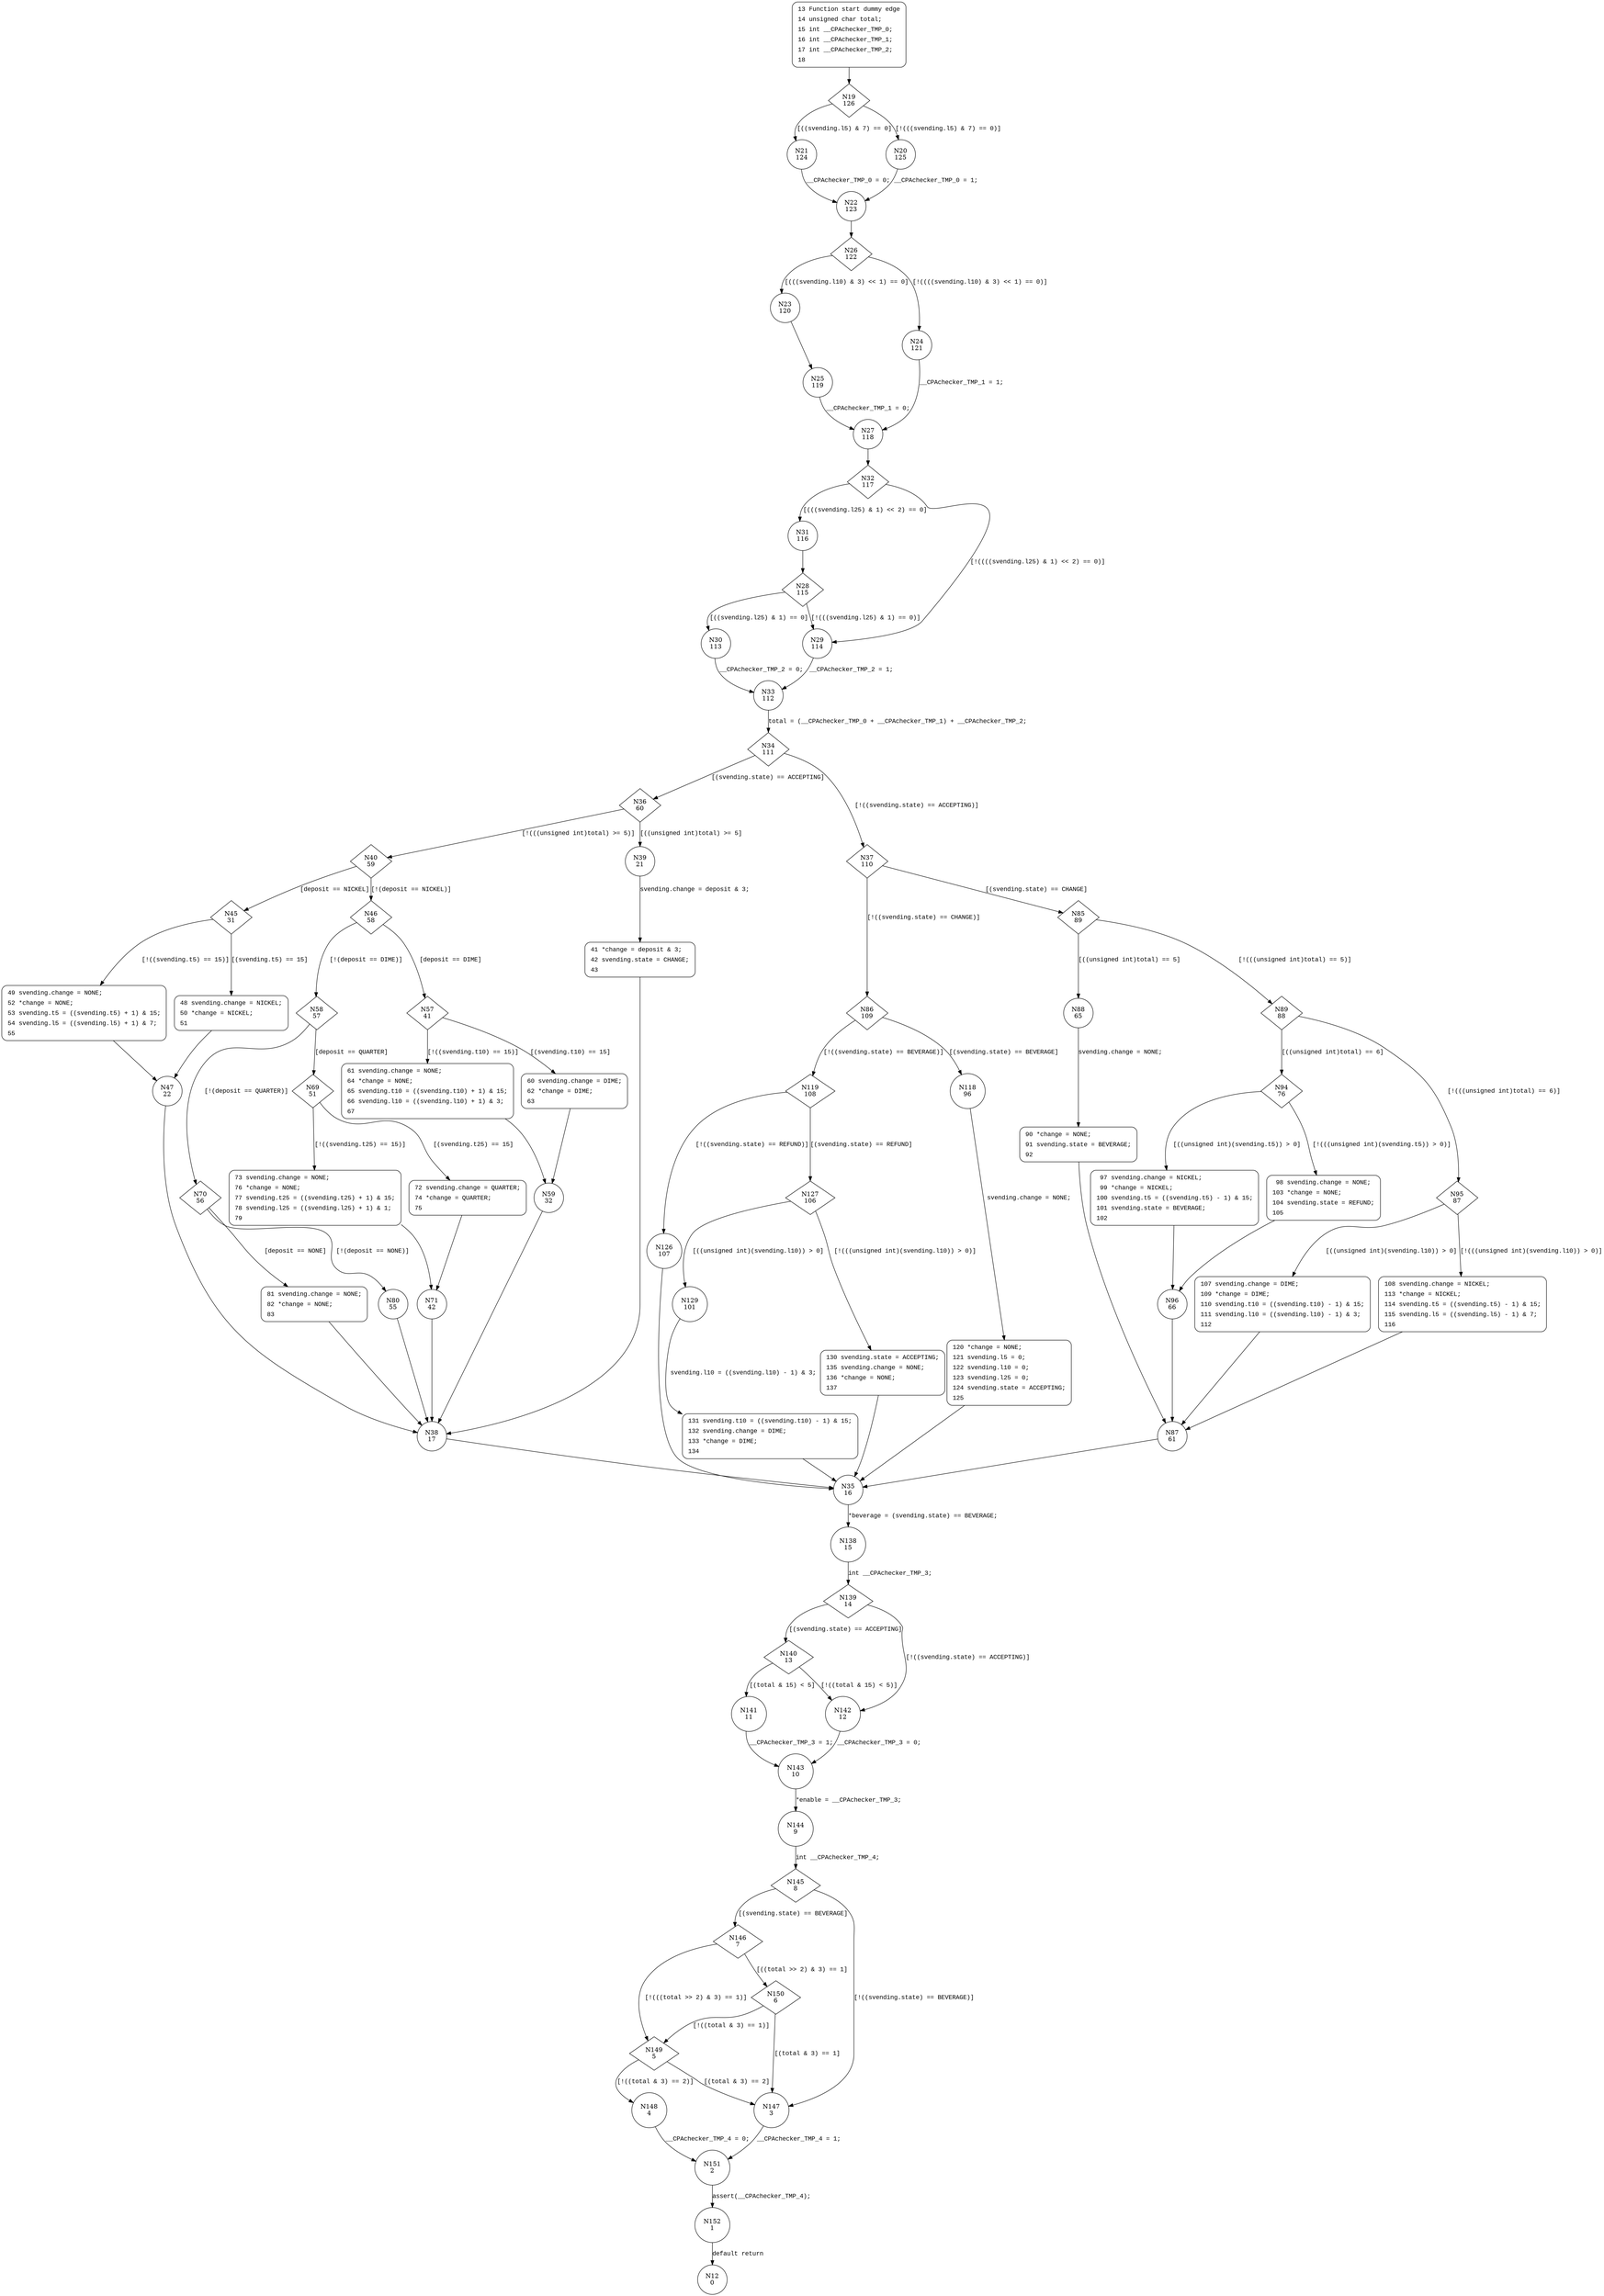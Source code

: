 digraph vending {
19 [shape="diamond" label="N19\n126"]
21 [shape="circle" label="N21\n124"]
20 [shape="circle" label="N20\n125"]
22 [shape="circle" label="N22\n123"]
26 [shape="diamond" label="N26\n122"]
23 [shape="circle" label="N23\n120"]
24 [shape="circle" label="N24\n121"]
27 [shape="circle" label="N27\n118"]
32 [shape="diamond" label="N32\n117"]
31 [shape="circle" label="N31\n116"]
29 [shape="circle" label="N29\n114"]
33 [shape="circle" label="N33\n112"]
34 [shape="diamond" label="N34\n111"]
36 [shape="diamond" label="N36\n60"]
37 [shape="diamond" label="N37\n110"]
85 [shape="diamond" label="N85\n89"]
86 [shape="diamond" label="N86\n109"]
118 [shape="circle" label="N118\n96"]
119 [shape="diamond" label="N119\n108"]
127 [shape="diamond" label="N127\n106"]
126 [shape="circle" label="N126\n107"]
35 [shape="circle" label="N35\n16"]
138 [shape="circle" label="N138\n15"]
139 [shape="diamond" label="N139\n14"]
140 [shape="diamond" label="N140\n13"]
142 [shape="circle" label="N142\n12"]
143 [shape="circle" label="N143\n10"]
144 [shape="circle" label="N144\n9"]
145 [shape="diamond" label="N145\n8"]
146 [shape="diamond" label="N146\n7"]
147 [shape="circle" label="N147\n3"]
151 [shape="circle" label="N151\n2"]
152 [shape="circle" label="N152\n1"]
150 [shape="diamond" label="N150\n6"]
149 [shape="diamond" label="N149\n5"]
148 [shape="circle" label="N148\n4"]
141 [shape="circle" label="N141\n11"]
129 [shape="circle" label="N129\n101"]
130 [shape="circle" label="N130\n105"]
131 [shape="circle" label="N131\n100"]
120 [shape="circle" label="N120\n95"]
88 [shape="circle" label="N88\n65"]
89 [shape="diamond" label="N89\n88"]
94 [shape="diamond" label="N94\n76"]
95 [shape="diamond" label="N95\n87"]
107 [shape="circle" label="N107\n81"]
108 [shape="circle" label="N108\n86"]
87 [shape="circle" label="N87\n61"]
97 [shape="circle" label="N97\n71"]
98 [shape="circle" label="N98\n75"]
96 [shape="circle" label="N96\n66"]
90 [shape="circle" label="N90\n64"]
39 [shape="circle" label="N39\n21"]
40 [shape="diamond" label="N40\n59"]
45 [shape="diamond" label="N45\n31"]
46 [shape="diamond" label="N46\n58"]
57 [shape="diamond" label="N57\n41"]
58 [shape="diamond" label="N58\n57"]
69 [shape="diamond" label="N69\n51"]
70 [shape="diamond" label="N70\n56"]
81 [shape="circle" label="N81\n54"]
80 [shape="circle" label="N80\n55"]
38 [shape="circle" label="N38\n17"]
72 [shape="circle" label="N72\n45"]
73 [shape="circle" label="N73\n50"]
71 [shape="circle" label="N71\n42"]
60 [shape="circle" label="N60\n35"]
61 [shape="circle" label="N61\n40"]
59 [shape="circle" label="N59\n32"]
48 [shape="circle" label="N48\n25"]
49 [shape="circle" label="N49\n30"]
47 [shape="circle" label="N47\n22"]
41 [shape="circle" label="N41\n20"]
28 [shape="diamond" label="N28\n115"]
30 [shape="circle" label="N30\n113"]
25 [shape="circle" label="N25\n119"]
12 [shape="circle" label="N12\n0"]
13 [style="filled,bold" penwidth="1" fillcolor="white" fontname="Courier New" shape="Mrecord" label=<<table border="0" cellborder="0" cellpadding="3" bgcolor="white"><tr><td align="right">13</td><td align="left">Function start dummy edge</td></tr><tr><td align="right">14</td><td align="left">unsigned char total;</td></tr><tr><td align="right">15</td><td align="left">int __CPAchecker_TMP_0;</td></tr><tr><td align="right">16</td><td align="left">int __CPAchecker_TMP_1;</td></tr><tr><td align="right">17</td><td align="left">int __CPAchecker_TMP_2;</td></tr><tr><td align="right">18</td><td align="left"></td></tr></table>>]
13 -> 19[label=""]
130 [style="filled,bold" penwidth="1" fillcolor="white" fontname="Courier New" shape="Mrecord" label=<<table border="0" cellborder="0" cellpadding="3" bgcolor="white"><tr><td align="right">130</td><td align="left">svending.state = ACCEPTING;</td></tr><tr><td align="right">135</td><td align="left">svending.change = NONE;</td></tr><tr><td align="right">136</td><td align="left">*change = NONE;</td></tr><tr><td align="right">137</td><td align="left"></td></tr></table>>]
130 -> 35[label=""]
131 [style="filled,bold" penwidth="1" fillcolor="white" fontname="Courier New" shape="Mrecord" label=<<table border="0" cellborder="0" cellpadding="3" bgcolor="white"><tr><td align="right">131</td><td align="left">svending.t10 = ((svending.t10) - 1) &amp; 15;</td></tr><tr><td align="right">132</td><td align="left">svending.change = DIME;</td></tr><tr><td align="right">133</td><td align="left">*change = DIME;</td></tr><tr><td align="right">134</td><td align="left"></td></tr></table>>]
131 -> 35[label=""]
120 [style="filled,bold" penwidth="1" fillcolor="white" fontname="Courier New" shape="Mrecord" label=<<table border="0" cellborder="0" cellpadding="3" bgcolor="white"><tr><td align="right">120</td><td align="left">*change = NONE;</td></tr><tr><td align="right">121</td><td align="left">svending.l5 = 0;</td></tr><tr><td align="right">122</td><td align="left">svending.l10 = 0;</td></tr><tr><td align="right">123</td><td align="left">svending.l25 = 0;</td></tr><tr><td align="right">124</td><td align="left">svending.state = ACCEPTING;</td></tr><tr><td align="right">125</td><td align="left"></td></tr></table>>]
120 -> 35[label=""]
108 [style="filled,bold" penwidth="1" fillcolor="white" fontname="Courier New" shape="Mrecord" label=<<table border="0" cellborder="0" cellpadding="3" bgcolor="white"><tr><td align="right">108</td><td align="left">svending.change = NICKEL;</td></tr><tr><td align="right">113</td><td align="left">*change = NICKEL;</td></tr><tr><td align="right">114</td><td align="left">svending.t5 = ((svending.t5) - 1) &amp; 15;</td></tr><tr><td align="right">115</td><td align="left">svending.l5 = ((svending.l5) - 1) &amp; 7;</td></tr><tr><td align="right">116</td><td align="left"></td></tr></table>>]
108 -> 87[label=""]
107 [style="filled,bold" penwidth="1" fillcolor="white" fontname="Courier New" shape="Mrecord" label=<<table border="0" cellborder="0" cellpadding="3" bgcolor="white"><tr><td align="right">107</td><td align="left">svending.change = DIME;</td></tr><tr><td align="right">109</td><td align="left">*change = DIME;</td></tr><tr><td align="right">110</td><td align="left">svending.t10 = ((svending.t10) - 1) &amp; 15;</td></tr><tr><td align="right">111</td><td align="left">svending.l10 = ((svending.l10) - 1) &amp; 3;</td></tr><tr><td align="right">112</td><td align="left"></td></tr></table>>]
107 -> 87[label=""]
98 [style="filled,bold" penwidth="1" fillcolor="white" fontname="Courier New" shape="Mrecord" label=<<table border="0" cellborder="0" cellpadding="3" bgcolor="white"><tr><td align="right">98</td><td align="left">svending.change = NONE;</td></tr><tr><td align="right">103</td><td align="left">*change = NONE;</td></tr><tr><td align="right">104</td><td align="left">svending.state = REFUND;</td></tr><tr><td align="right">105</td><td align="left"></td></tr></table>>]
98 -> 96[label=""]
97 [style="filled,bold" penwidth="1" fillcolor="white" fontname="Courier New" shape="Mrecord" label=<<table border="0" cellborder="0" cellpadding="3" bgcolor="white"><tr><td align="right">97</td><td align="left">svending.change = NICKEL;</td></tr><tr><td align="right">99</td><td align="left">*change = NICKEL;</td></tr><tr><td align="right">100</td><td align="left">svending.t5 = ((svending.t5) - 1) &amp; 15;</td></tr><tr><td align="right">101</td><td align="left">svending.state = BEVERAGE;</td></tr><tr><td align="right">102</td><td align="left"></td></tr></table>>]
97 -> 96[label=""]
90 [style="filled,bold" penwidth="1" fillcolor="white" fontname="Courier New" shape="Mrecord" label=<<table border="0" cellborder="0" cellpadding="3" bgcolor="white"><tr><td align="right">90</td><td align="left">*change = NONE;</td></tr><tr><td align="right">91</td><td align="left">svending.state = BEVERAGE;</td></tr><tr><td align="right">92</td><td align="left"></td></tr></table>>]
90 -> 87[label=""]
81 [style="filled,bold" penwidth="1" fillcolor="white" fontname="Courier New" shape="Mrecord" label=<<table border="0" cellborder="0" cellpadding="3" bgcolor="white"><tr><td align="right">81</td><td align="left">svending.change = NONE;</td></tr><tr><td align="right">82</td><td align="left">*change = NONE;</td></tr><tr><td align="right">83</td><td align="left"></td></tr></table>>]
81 -> 38[label=""]
73 [style="filled,bold" penwidth="1" fillcolor="white" fontname="Courier New" shape="Mrecord" label=<<table border="0" cellborder="0" cellpadding="3" bgcolor="white"><tr><td align="right">73</td><td align="left">svending.change = NONE;</td></tr><tr><td align="right">76</td><td align="left">*change = NONE;</td></tr><tr><td align="right">77</td><td align="left">svending.t25 = ((svending.t25) + 1) &amp; 15;</td></tr><tr><td align="right">78</td><td align="left">svending.l25 = ((svending.l25) + 1) &amp; 1;</td></tr><tr><td align="right">79</td><td align="left"></td></tr></table>>]
73 -> 71[label=""]
72 [style="filled,bold" penwidth="1" fillcolor="white" fontname="Courier New" shape="Mrecord" label=<<table border="0" cellborder="0" cellpadding="3" bgcolor="white"><tr><td align="right">72</td><td align="left">svending.change = QUARTER;</td></tr><tr><td align="right">74</td><td align="left">*change = QUARTER;</td></tr><tr><td align="right">75</td><td align="left"></td></tr></table>>]
72 -> 71[label=""]
61 [style="filled,bold" penwidth="1" fillcolor="white" fontname="Courier New" shape="Mrecord" label=<<table border="0" cellborder="0" cellpadding="3" bgcolor="white"><tr><td align="right">61</td><td align="left">svending.change = NONE;</td></tr><tr><td align="right">64</td><td align="left">*change = NONE;</td></tr><tr><td align="right">65</td><td align="left">svending.t10 = ((svending.t10) + 1) &amp; 15;</td></tr><tr><td align="right">66</td><td align="left">svending.l10 = ((svending.l10) + 1) &amp; 3;</td></tr><tr><td align="right">67</td><td align="left"></td></tr></table>>]
61 -> 59[label=""]
60 [style="filled,bold" penwidth="1" fillcolor="white" fontname="Courier New" shape="Mrecord" label=<<table border="0" cellborder="0" cellpadding="3" bgcolor="white"><tr><td align="right">60</td><td align="left">svending.change = DIME;</td></tr><tr><td align="right">62</td><td align="left">*change = DIME;</td></tr><tr><td align="right">63</td><td align="left"></td></tr></table>>]
60 -> 59[label=""]
49 [style="filled,bold" penwidth="1" fillcolor="white" fontname="Courier New" shape="Mrecord" label=<<table border="0" cellborder="0" cellpadding="3" bgcolor="white"><tr><td align="right">49</td><td align="left">svending.change = NONE;</td></tr><tr><td align="right">52</td><td align="left">*change = NONE;</td></tr><tr><td align="right">53</td><td align="left">svending.t5 = ((svending.t5) + 1) &amp; 15;</td></tr><tr><td align="right">54</td><td align="left">svending.l5 = ((svending.l5) + 1) &amp; 7;</td></tr><tr><td align="right">55</td><td align="left"></td></tr></table>>]
49 -> 47[label=""]
48 [style="filled,bold" penwidth="1" fillcolor="white" fontname="Courier New" shape="Mrecord" label=<<table border="0" cellborder="0" cellpadding="3" bgcolor="white"><tr><td align="right">48</td><td align="left">svending.change = NICKEL;</td></tr><tr><td align="right">50</td><td align="left">*change = NICKEL;</td></tr><tr><td align="right">51</td><td align="left"></td></tr></table>>]
48 -> 47[label=""]
41 [style="filled,bold" penwidth="1" fillcolor="white" fontname="Courier New" shape="Mrecord" label=<<table border="0" cellborder="0" cellpadding="3" bgcolor="white"><tr><td align="right">41</td><td align="left">*change = deposit &amp; 3;</td></tr><tr><td align="right">42</td><td align="left">svending.state = CHANGE;</td></tr><tr><td align="right">43</td><td align="left"></td></tr></table>>]
41 -> 38[label=""]
19 -> 21 [label="[((svending.l5) & 7) == 0]" fontname="Courier New"]
19 -> 20 [label="[!(((svending.l5) & 7) == 0)]" fontname="Courier New"]
22 -> 26 [label="" fontname="Courier New"]
26 -> 23 [label="[(((svending.l10) & 3) << 1) == 0]" fontname="Courier New"]
26 -> 24 [label="[!((((svending.l10) & 3) << 1) == 0)]" fontname="Courier New"]
27 -> 32 [label="" fontname="Courier New"]
32 -> 31 [label="[(((svending.l25) & 1) << 2) == 0]" fontname="Courier New"]
32 -> 29 [label="[!((((svending.l25) & 1) << 2) == 0)]" fontname="Courier New"]
29 -> 33 [label="__CPAchecker_TMP_2 = 1;" fontname="Courier New"]
33 -> 34 [label="total = (__CPAchecker_TMP_0 + __CPAchecker_TMP_1) + __CPAchecker_TMP_2;" fontname="Courier New"]
34 -> 36 [label="[(svending.state) == ACCEPTING]" fontname="Courier New"]
34 -> 37 [label="[!((svending.state) == ACCEPTING)]" fontname="Courier New"]
37 -> 85 [label="[(svending.state) == CHANGE]" fontname="Courier New"]
37 -> 86 [label="[!((svending.state) == CHANGE)]" fontname="Courier New"]
86 -> 118 [label="[(svending.state) == BEVERAGE]" fontname="Courier New"]
86 -> 119 [label="[!((svending.state) == BEVERAGE)]" fontname="Courier New"]
119 -> 127 [label="[(svending.state) == REFUND]" fontname="Courier New"]
119 -> 126 [label="[!((svending.state) == REFUND)]" fontname="Courier New"]
35 -> 138 [label="*beverage = (svending.state) == BEVERAGE;" fontname="Courier New"]
139 -> 140 [label="[(svending.state) == ACCEPTING]" fontname="Courier New"]
139 -> 142 [label="[!((svending.state) == ACCEPTING)]" fontname="Courier New"]
142 -> 143 [label="__CPAchecker_TMP_3 = 0;" fontname="Courier New"]
143 -> 144 [label="*enable = __CPAchecker_TMP_3;" fontname="Courier New"]
145 -> 146 [label="[(svending.state) == BEVERAGE]" fontname="Courier New"]
145 -> 147 [label="[!((svending.state) == BEVERAGE)]" fontname="Courier New"]
147 -> 151 [label="__CPAchecker_TMP_4 = 1;" fontname="Courier New"]
151 -> 152 [label="assert(__CPAchecker_TMP_4);" fontname="Courier New"]
146 -> 150 [label="[((total >> 2) & 3) == 1]" fontname="Courier New"]
146 -> 149 [label="[!(((total >> 2) & 3) == 1)]" fontname="Courier New"]
149 -> 147 [label="[(total & 3) == 2]" fontname="Courier New"]
149 -> 148 [label="[!((total & 3) == 2)]" fontname="Courier New"]
150 -> 147 [label="[(total & 3) == 1]" fontname="Courier New"]
150 -> 149 [label="[!((total & 3) == 1)]" fontname="Courier New"]
140 -> 141 [label="[(total & 15) < 5]" fontname="Courier New"]
140 -> 142 [label="[!((total & 15) < 5)]" fontname="Courier New"]
127 -> 129 [label="[((unsigned int)(svending.l10)) > 0]" fontname="Courier New"]
127 -> 130 [label="[!(((unsigned int)(svending.l10)) > 0)]" fontname="Courier New"]
129 -> 131 [label="svending.l10 = ((svending.l10) - 1) & 3;" fontname="Courier New"]
118 -> 120 [label="svending.change = NONE;" fontname="Courier New"]
85 -> 88 [label="[((unsigned int)total) == 5]" fontname="Courier New"]
85 -> 89 [label="[!(((unsigned int)total) == 5)]" fontname="Courier New"]
89 -> 94 [label="[((unsigned int)total) == 6]" fontname="Courier New"]
89 -> 95 [label="[!(((unsigned int)total) == 6)]" fontname="Courier New"]
95 -> 107 [label="[((unsigned int)(svending.l10)) > 0]" fontname="Courier New"]
95 -> 108 [label="[!(((unsigned int)(svending.l10)) > 0)]" fontname="Courier New"]
87 -> 35 [label="" fontname="Courier New"]
94 -> 97 [label="[((unsigned int)(svending.t5)) > 0]" fontname="Courier New"]
94 -> 98 [label="[!(((unsigned int)(svending.t5)) > 0)]" fontname="Courier New"]
96 -> 87 [label="" fontname="Courier New"]
88 -> 90 [label="svending.change = NONE;" fontname="Courier New"]
36 -> 39 [label="[((unsigned int)total) >= 5]" fontname="Courier New"]
36 -> 40 [label="[!(((unsigned int)total) >= 5)]" fontname="Courier New"]
40 -> 45 [label="[deposit == NICKEL]" fontname="Courier New"]
40 -> 46 [label="[!(deposit == NICKEL)]" fontname="Courier New"]
46 -> 57 [label="[deposit == DIME]" fontname="Courier New"]
46 -> 58 [label="[!(deposit == DIME)]" fontname="Courier New"]
58 -> 69 [label="[deposit == QUARTER]" fontname="Courier New"]
58 -> 70 [label="[!(deposit == QUARTER)]" fontname="Courier New"]
70 -> 81 [label="[deposit == NONE]" fontname="Courier New"]
70 -> 80 [label="[!(deposit == NONE)]" fontname="Courier New"]
38 -> 35 [label="" fontname="Courier New"]
69 -> 72 [label="[(svending.t25) == 15]" fontname="Courier New"]
69 -> 73 [label="[!((svending.t25) == 15)]" fontname="Courier New"]
71 -> 38 [label="" fontname="Courier New"]
57 -> 60 [label="[(svending.t10) == 15]" fontname="Courier New"]
57 -> 61 [label="[!((svending.t10) == 15)]" fontname="Courier New"]
59 -> 38 [label="" fontname="Courier New"]
45 -> 48 [label="[(svending.t5) == 15]" fontname="Courier New"]
45 -> 49 [label="[!((svending.t5) == 15)]" fontname="Courier New"]
47 -> 38 [label="" fontname="Courier New"]
39 -> 41 [label="svending.change = deposit & 3;" fontname="Courier New"]
31 -> 28 [label="" fontname="Courier New"]
28 -> 30 [label="[((svending.l25) & 1) == 0]" fontname="Courier New"]
28 -> 29 [label="[!(((svending.l25) & 1) == 0)]" fontname="Courier New"]
23 -> 25 [label="" fontname="Courier New"]
21 -> 22 [label="__CPAchecker_TMP_0 = 0;" fontname="Courier New"]
20 -> 22 [label="__CPAchecker_TMP_0 = 1;" fontname="Courier New"]
24 -> 27 [label="__CPAchecker_TMP_1 = 1;" fontname="Courier New"]
126 -> 35 [label="" fontname="Courier New"]
138 -> 139 [label="int __CPAchecker_TMP_3;" fontname="Courier New"]
144 -> 145 [label="int __CPAchecker_TMP_4;" fontname="Courier New"]
152 -> 12 [label="default return" fontname="Courier New"]
148 -> 151 [label="__CPAchecker_TMP_4 = 0;" fontname="Courier New"]
141 -> 143 [label="__CPAchecker_TMP_3 = 1;" fontname="Courier New"]
80 -> 38 [label="" fontname="Courier New"]
30 -> 33 [label="__CPAchecker_TMP_2 = 0;" fontname="Courier New"]
25 -> 27 [label="__CPAchecker_TMP_1 = 0;" fontname="Courier New"]
}